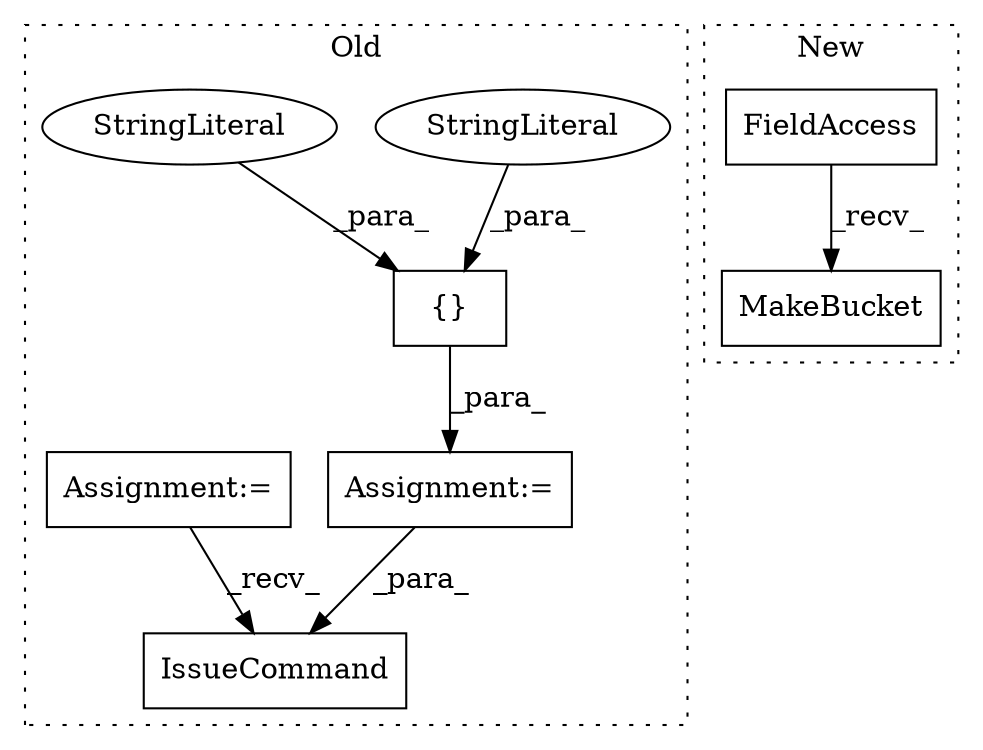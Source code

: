 digraph G {
subgraph cluster0 {
1 [label="{}" a="4" s="14266,14331" l="1,1" shape="box"];
3 [label="IssueCommand" a="32" s="14383,14402" l="13,1" shape="box"];
4 [label="StringLiteral" a="45" s="14267" l="4" shape="ellipse"];
5 [label="StringLiteral" a="45" s="14272" l="4" shape="ellipse"];
7 [label="Assignment:=" a="7" s="14234" l="1" shape="box"];
8 [label="Assignment:=" a="7" s="14163" l="7" shape="box"];
label = "Old";
style="dotted";
}
subgraph cluster1 {
2 [label="MakeBucket" a="32" s="13958,13982" l="11,1" shape="box"];
6 [label="FieldAccess" a="22" s="13942" l="15" shape="box"];
label = "New";
style="dotted";
}
1 -> 7 [label="_para_"];
4 -> 1 [label="_para_"];
5 -> 1 [label="_para_"];
6 -> 2 [label="_recv_"];
7 -> 3 [label="_para_"];
8 -> 3 [label="_recv_"];
}